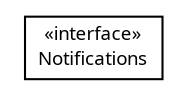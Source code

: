 #!/usr/local/bin/dot
#
# Class diagram 
# Generated by UMLGraph version R5_6 (http://www.umlgraph.org/)
#

digraph G {
	edge [fontname="Trebuchet MS",fontsize=10,labelfontname="Trebuchet MS",labelfontsize=10];
	node [fontname="Trebuchet MS",fontsize=10,shape=plaintext];
	nodesep=0.25;
	ranksep=0.5;
	// se.cambio.cds.controller.notification.Notifications
	c24856 [label=<<table title="se.cambio.cds.controller.notification.Notifications" border="0" cellborder="1" cellspacing="0" cellpadding="2" port="p" href="./Notifications.html">
		<tr><td><table border="0" cellspacing="0" cellpadding="1">
<tr><td align="center" balign="center"> &#171;interface&#187; </td></tr>
<tr><td align="center" balign="center"><font face="Trebuchet MS"> Notifications </font></td></tr>
		</table></td></tr>
		</table>>, URL="./Notifications.html", fontname="Trebuchet MS", fontcolor="black", fontsize=9.0];
}


